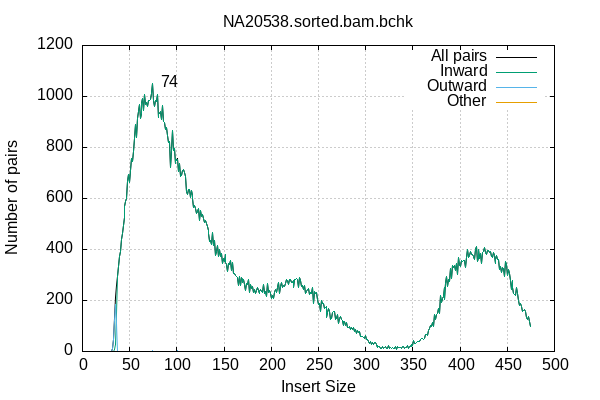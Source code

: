 
            set terminal png size 600,400 truecolor
            set output "NA20538-plots/insert-size.png"
            set grid xtics ytics y2tics back lc rgb "#cccccc"
            set rmargin 5
            set label sprintf("%d",74) at 74+10,1052
            set ylabel  "Number of pairs"
            set xlabel  "Insert Size"
            set title "NA20538.sorted.bam.bchk" noenhanced
            plot \
                '-' with lines lc rgb 'black' title 'All pairs', \
                '-' with lines title 'Inward', \
                '-' with lines title 'Outward', \
                '-' with lines title 'Other'
        0	1
1	0
2	0
3	0
4	0
5	0
6	0
7	0
8	0
9	0
10	0
11	0
12	0
13	0
14	0
15	0
16	0
17	0
18	0
19	0
20	0
21	0
22	0
23	0
24	0
25	0
26	0
27	0
28	0
29	0
30	0
31	1
32	13
33	48
34	129
35	211
36	260
37	294
38	333
39	374
40	391
41	438
42	462
43	494
44	526
45	570
46	587
47	601
48	665
49	696
50	663
51	709
52	755
53	745
54	786
55	834
56	892
57	838
58	913
59	941
60	970
61	915
62	935
63	973
64	992
65	946
66	1008
67	969
68	976
69	959
70	984
71	985
72	990
73	1013
74	1052
75	985
76	961
77	984
78	982
79	1008
80	919
81	930
82	932
83	941
84	908
85	964
86	900
87	898
88	869
89	877
90	847
91	819
92	823
93	720
94	790
95	866
96	787
97	795
98	738
99	756
100	749
101	755
102	705
103	736
104	689
105	690
106	710
107	714
108	701
109	688
110	626
111	617
112	636
113	636
114	602
115	630
116	612
117	599
118	563
119	574
120	562
121	540
122	549
123	562
124	512
125	551
126	529
127	538
128	523
129	506
130	514
131	500
132	491
133	473
134	464
135	434
136	437
137	419
138	468
139	414
140	434
141	378
142	392
143	416
144	374
145	400
146	373
147	386
148	345
149	365
150	353
151	381
152	349
153	341
154	315
155	344
156	340
157	355
158	318
159	350
160	306
161	306
162	297
163	295
164	292
165	260
166	296
167	257
168	291
169	281
170	269
171	284
172	262
173	240
174	268
175	261
176	283
177	230
178	264
179	247
180	253
181	232
182	244
183	226
184	239
185	252
186	241
187	229
188	237
189	244
190	234
191	231
192	262
193	230
194	235
195	215
196	266
197	231
198	240
199	226
200	209
201	221
202	206
203	232
204	244
205	240
206	233
207	252
208	270
209	228
210	254
211	272
212	251
213	257
214	253
215	266
216	283
217	280
218	261
219	282
220	281
221	270
222	272
223	277
224	250
225	281
226	283
227	286
228	282
229	252
230	289
231	278
232	255
233	259
234	244
235	260
236	226
237	235
238	243
239	248
240	222
241	227
242	231
243	229
244	250
245	189
246	236
247	228
248	233
249	205
250	186
251	189
252	155
253	199
254	189
255	190
256	167
257	172
258	178
259	132
260	153
261	170
262	155
263	125
264	130
265	153
266	157
267	155
268	128
269	129
270	144
271	110
272	130
273	137
274	124
275	122
276	101
277	119
278	119
279	100
280	113
281	93
282	96
283	99
284	88
285	93
286	85
287	95
288	78
289	85
290	72
291	84
292	76
293	78
294	59
295	64
296	58
297	57
298	55
299	51
300	63
301	47
302	48
303	39
304	32
305	39
306	29
307	37
308	29
309	36
310	36
311	27
312	14
313	23
314	18
315	20
316	12
317	10
318	19
319	10
320	16
321	19
322	12
323	10
324	25
325	11
326	14
327	11
328	17
329	10
330	13
331	16
332	21
333	8
334	18
335	15
336	17
337	15
338	13
339	18
340	19
341	12
342	15
343	14
344	22
345	10
346	18
347	20
348	28
349	20
350	23
351	43
352	32
353	30
354	36
355	41
356	39
357	40
358	46
359	52
360	51
361	46
362	52
363	66
364	68
365	63
366	84
367	81
368	91
369	101
370	98
371	112
372	97
373	145
374	125
375	144
376	149
377	167
378	149
379	219
380	193
381	206
382	216
383	252
384	203
385	266
386	293
387	256
388	284
389	275
390	324
391	285
392	338
393	331
394	336
395	319
396	344
397	301
398	367
399	338
400	332
401	358
402	354
403	353
404	356
405	355
406	329
407	368
408	399
409	367
410	376
411	393
412	382
413	382
414	372
415	360
416	399
417	412
418	354
419	368
420	401
421	364
422	386
423	346
424	390
425	391
426	408
427	388
428	381
429	396
430	398
431	390
432	393
433	373
434	369
435	388
436	378
437	346
438	359
439	377
440	362
441	361
442	321
443	335
444	308
445	330
446	326
447	296
448	352
449	341
450	299
451	323
452	307
453	277
454	245
455	279
456	251
457	227
458	223
459	220
460	251
461	228
462	201
463	182
464	190
465	177
466	157
467	160
468	165
469	155
470	133
471	127
472	136
473	117
474	119
475	98
end
0	0
1	0
2	0
3	0
4	0
5	0
6	0
7	0
8	0
9	0
10	0
11	0
12	0
13	0
14	0
15	0
16	0
17	0
18	0
19	0
20	0
21	0
22	0
23	0
24	0
25	0
26	0
27	0
28	0
29	0
30	0
31	0
32	0
33	0
34	7
35	26
36	149
37	293
38	332
39	374
40	391
41	438
42	462
43	494
44	526
45	570
46	587
47	601
48	665
49	695
50	663
51	708
52	755
53	745
54	786
55	834
56	892
57	838
58	913
59	941
60	970
61	914
62	935
63	973
64	992
65	946
66	1008
67	968
68	976
69	959
70	984
71	985
72	990
73	1013
74	1050
75	985
76	960
77	984
78	982
79	1008
80	919
81	930
82	932
83	941
84	908
85	964
86	900
87	898
88	869
89	877
90	847
91	819
92	823
93	720
94	790
95	866
96	787
97	795
98	737
99	755
100	749
101	752
102	704
103	736
104	688
105	689
106	710
107	713
108	701
109	688
110	626
111	617
112	636
113	636
114	602
115	630
116	612
117	599
118	563
119	574
120	562
121	540
122	549
123	562
124	512
125	551
126	529
127	538
128	523
129	506
130	514
131	500
132	491
133	473
134	464
135	433
136	437
137	419
138	468
139	414
140	434
141	378
142	392
143	416
144	374
145	400
146	373
147	386
148	345
149	365
150	353
151	379
152	349
153	341
154	315
155	344
156	340
157	355
158	318
159	350
160	306
161	306
162	297
163	295
164	292
165	260
166	296
167	257
168	291
169	281
170	269
171	284
172	262
173	240
174	268
175	261
176	283
177	230
178	264
179	247
180	253
181	232
182	244
183	226
184	239
185	252
186	241
187	229
188	237
189	244
190	234
191	231
192	262
193	229
194	235
195	215
196	266
197	231
198	240
199	226
200	209
201	221
202	206
203	232
204	244
205	240
206	233
207	252
208	270
209	228
210	254
211	272
212	251
213	257
214	253
215	266
216	283
217	280
218	261
219	282
220	281
221	270
222	272
223	277
224	250
225	281
226	283
227	286
228	282
229	252
230	289
231	278
232	255
233	259
234	244
235	260
236	226
237	235
238	243
239	248
240	222
241	227
242	231
243	229
244	250
245	189
246	236
247	228
248	233
249	205
250	186
251	189
252	155
253	199
254	189
255	190
256	167
257	172
258	178
259	132
260	153
261	170
262	155
263	125
264	130
265	153
266	157
267	155
268	127
269	129
270	144
271	110
272	130
273	137
274	124
275	122
276	101
277	119
278	119
279	100
280	113
281	93
282	96
283	99
284	88
285	93
286	85
287	95
288	78
289	85
290	72
291	84
292	76
293	78
294	59
295	64
296	58
297	57
298	55
299	51
300	63
301	47
302	48
303	39
304	32
305	39
306	29
307	37
308	29
309	36
310	36
311	27
312	14
313	23
314	18
315	20
316	12
317	10
318	19
319	10
320	16
321	19
322	12
323	10
324	25
325	11
326	14
327	11
328	17
329	10
330	13
331	16
332	21
333	8
334	18
335	15
336	17
337	15
338	13
339	18
340	18
341	12
342	15
343	14
344	22
345	10
346	18
347	20
348	28
349	20
350	23
351	43
352	32
353	30
354	36
355	41
356	39
357	40
358	46
359	52
360	51
361	46
362	52
363	66
364	68
365	63
366	84
367	81
368	91
369	101
370	97
371	112
372	97
373	145
374	125
375	144
376	149
377	167
378	149
379	219
380	193
381	206
382	216
383	252
384	203
385	266
386	293
387	256
388	284
389	275
390	324
391	285
392	338
393	331
394	336
395	319
396	344
397	301
398	367
399	338
400	332
401	358
402	354
403	353
404	356
405	355
406	329
407	368
408	399
409	367
410	376
411	393
412	382
413	382
414	372
415	360
416	399
417	412
418	354
419	368
420	401
421	364
422	386
423	346
424	390
425	391
426	408
427	388
428	381
429	396
430	398
431	390
432	393
433	373
434	369
435	388
436	378
437	346
438	359
439	377
440	362
441	361
442	321
443	335
444	308
445	330
446	326
447	296
448	352
449	341
450	299
451	323
452	307
453	277
454	245
455	279
456	251
457	227
458	223
459	220
460	251
461	228
462	201
463	182
464	190
465	177
466	157
467	160
468	165
469	155
470	133
471	127
472	136
473	117
474	119
475	98
end
0	0
1	0
2	0
3	0
4	0
5	0
6	0
7	0
8	0
9	0
10	0
11	0
12	0
13	0
14	0
15	0
16	0
17	0
18	0
19	0
20	0
21	0
22	0
23	0
24	0
25	0
26	0
27	0
28	0
29	0
30	0
31	1
32	13
33	48
34	122
35	185
36	111
37	1
38	0
39	0
40	0
41	0
42	0
43	0
44	0
45	0
46	0
47	0
48	0
49	0
50	0
51	1
52	0
53	0
54	0
55	0
56	0
57	0
58	0
59	0
60	0
61	1
62	0
63	0
64	0
65	0
66	0
67	1
68	0
69	0
70	0
71	0
72	0
73	0
74	2
75	0
76	1
77	0
78	0
79	0
80	0
81	0
82	0
83	0
84	0
85	0
86	0
87	0
88	0
89	0
90	0
91	0
92	0
93	0
94	0
95	0
96	0
97	0
98	1
99	1
100	0
101	3
102	1
103	0
104	1
105	1
106	0
107	1
108	0
109	0
110	0
111	0
112	0
113	0
114	0
115	0
116	0
117	0
118	0
119	0
120	0
121	0
122	0
123	0
124	0
125	0
126	0
127	0
128	0
129	0
130	0
131	0
132	0
133	0
134	0
135	1
136	0
137	0
138	0
139	0
140	0
141	0
142	0
143	0
144	0
145	0
146	0
147	0
148	0
149	0
150	0
151	1
152	0
153	0
154	0
155	0
156	0
157	0
158	0
159	0
160	0
161	0
162	0
163	0
164	0
165	0
166	0
167	0
168	0
169	0
170	0
171	0
172	0
173	0
174	0
175	0
176	0
177	0
178	0
179	0
180	0
181	0
182	0
183	0
184	0
185	0
186	0
187	0
188	0
189	0
190	0
191	0
192	0
193	0
194	0
195	0
196	0
197	0
198	0
199	0
200	0
201	0
202	0
203	0
204	0
205	0
206	0
207	0
208	0
209	0
210	0
211	0
212	0
213	0
214	0
215	0
216	0
217	0
218	0
219	0
220	0
221	0
222	0
223	0
224	0
225	0
226	0
227	0
228	0
229	0
230	0
231	0
232	0
233	0
234	0
235	0
236	0
237	0
238	0
239	0
240	0
241	0
242	0
243	0
244	0
245	0
246	0
247	0
248	0
249	0
250	0
251	0
252	0
253	0
254	0
255	0
256	0
257	0
258	0
259	0
260	0
261	0
262	0
263	0
264	0
265	0
266	0
267	0
268	1
269	0
270	0
271	0
272	0
273	0
274	0
275	0
276	0
277	0
278	0
279	0
280	0
281	0
282	0
283	0
284	0
285	0
286	0
287	0
288	0
289	0
290	0
291	0
292	0
293	0
294	0
295	0
296	0
297	0
298	0
299	0
300	0
301	0
302	0
303	0
304	0
305	0
306	0
307	0
308	0
309	0
310	0
311	0
312	0
313	0
314	0
315	0
316	0
317	0
318	0
319	0
320	0
321	0
322	0
323	0
324	0
325	0
326	0
327	0
328	0
329	0
330	0
331	0
332	0
333	0
334	0
335	0
336	0
337	0
338	0
339	0
340	1
341	0
342	0
343	0
344	0
345	0
346	0
347	0
348	0
349	0
350	0
351	0
352	0
353	0
354	0
355	0
356	0
357	0
358	0
359	0
360	0
361	0
362	0
363	0
364	0
365	0
366	0
367	0
368	0
369	0
370	0
371	0
372	0
373	0
374	0
375	0
376	0
377	0
378	0
379	0
380	0
381	0
382	0
383	0
384	0
385	0
386	0
387	0
388	0
389	0
390	0
391	0
392	0
393	0
394	0
395	0
396	0
397	0
398	0
399	0
400	0
401	0
402	0
403	0
404	0
405	0
406	0
407	0
408	0
409	0
410	0
411	0
412	0
413	0
414	0
415	0
416	0
417	0
418	0
419	0
420	0
421	0
422	0
423	0
424	0
425	0
426	0
427	0
428	0
429	0
430	0
431	0
432	0
433	0
434	0
435	0
436	0
437	0
438	0
439	0
440	0
441	0
442	0
443	0
444	0
445	0
446	0
447	0
448	0
449	0
450	0
451	0
452	0
453	0
454	0
455	0
456	0
457	0
458	0
459	0
460	0
461	0
462	0
463	0
464	0
465	0
466	0
467	0
468	0
469	0
470	0
471	0
472	0
473	0
474	0
475	0
end
0	1
1	0
2	0
3	0
4	0
5	0
6	0
7	0
8	0
9	0
10	0
11	0
12	0
13	0
14	0
15	0
16	0
17	0
18	0
19	0
20	0
21	0
22	0
23	0
24	0
25	0
26	0
27	0
28	0
29	0
30	0
31	0
32	0
33	0
34	0
35	0
36	0
37	0
38	1
39	0
40	0
41	0
42	0
43	0
44	0
45	0
46	0
47	0
48	0
49	1
50	0
51	0
52	0
53	0
54	0
55	0
56	0
57	0
58	0
59	0
60	0
61	0
62	0
63	0
64	0
65	0
66	0
67	0
68	0
69	0
70	0
71	0
72	0
73	0
74	0
75	0
76	0
77	0
78	0
79	0
80	0
81	0
82	0
83	0
84	0
85	0
86	0
87	0
88	0
89	0
90	0
91	0
92	0
93	0
94	0
95	0
96	0
97	0
98	0
99	0
100	0
101	0
102	0
103	0
104	0
105	0
106	0
107	0
108	0
109	0
110	0
111	0
112	0
113	0
114	0
115	0
116	0
117	0
118	0
119	0
120	0
121	0
122	0
123	0
124	0
125	0
126	0
127	0
128	0
129	0
130	0
131	0
132	0
133	0
134	0
135	0
136	0
137	0
138	0
139	0
140	0
141	0
142	0
143	0
144	0
145	0
146	0
147	0
148	0
149	0
150	0
151	1
152	0
153	0
154	0
155	0
156	0
157	0
158	0
159	0
160	0
161	0
162	0
163	0
164	0
165	0
166	0
167	0
168	0
169	0
170	0
171	0
172	0
173	0
174	0
175	0
176	0
177	0
178	0
179	0
180	0
181	0
182	0
183	0
184	0
185	0
186	0
187	0
188	0
189	0
190	0
191	0
192	0
193	1
194	0
195	0
196	0
197	0
198	0
199	0
200	0
201	0
202	0
203	0
204	0
205	0
206	0
207	0
208	0
209	0
210	0
211	0
212	0
213	0
214	0
215	0
216	0
217	0
218	0
219	0
220	0
221	0
222	0
223	0
224	0
225	0
226	0
227	0
228	0
229	0
230	0
231	0
232	0
233	0
234	0
235	0
236	0
237	0
238	0
239	0
240	0
241	0
242	0
243	0
244	0
245	0
246	0
247	0
248	0
249	0
250	0
251	0
252	0
253	0
254	0
255	0
256	0
257	0
258	0
259	0
260	0
261	0
262	0
263	0
264	0
265	0
266	0
267	0
268	0
269	0
270	0
271	0
272	0
273	0
274	0
275	0
276	0
277	0
278	0
279	0
280	0
281	0
282	0
283	0
284	0
285	0
286	0
287	0
288	0
289	0
290	0
291	0
292	0
293	0
294	0
295	0
296	0
297	0
298	0
299	0
300	0
301	0
302	0
303	0
304	0
305	0
306	0
307	0
308	0
309	0
310	0
311	0
312	0
313	0
314	0
315	0
316	0
317	0
318	0
319	0
320	0
321	0
322	0
323	0
324	0
325	0
326	0
327	0
328	0
329	0
330	0
331	0
332	0
333	0
334	0
335	0
336	0
337	0
338	0
339	0
340	0
341	0
342	0
343	0
344	0
345	0
346	0
347	0
348	0
349	0
350	0
351	0
352	0
353	0
354	0
355	0
356	0
357	0
358	0
359	0
360	0
361	0
362	0
363	0
364	0
365	0
366	0
367	0
368	0
369	0
370	1
371	0
372	0
373	0
374	0
375	0
376	0
377	0
378	0
379	0
380	0
381	0
382	0
383	0
384	0
385	0
386	0
387	0
388	0
389	0
390	0
391	0
392	0
393	0
394	0
395	0
396	0
397	0
398	0
399	0
400	0
401	0
402	0
403	0
404	0
405	0
406	0
407	0
408	0
409	0
410	0
411	0
412	0
413	0
414	0
415	0
416	0
417	0
418	0
419	0
420	0
421	0
422	0
423	0
424	0
425	0
426	0
427	0
428	0
429	0
430	0
431	0
432	0
433	0
434	0
435	0
436	0
437	0
438	0
439	0
440	0
441	0
442	0
443	0
444	0
445	0
446	0
447	0
448	0
449	0
450	0
451	0
452	0
453	0
454	0
455	0
456	0
457	0
458	0
459	0
460	0
461	0
462	0
463	0
464	0
465	0
466	0
467	0
468	0
469	0
470	0
471	0
472	0
473	0
474	0
475	0
end

